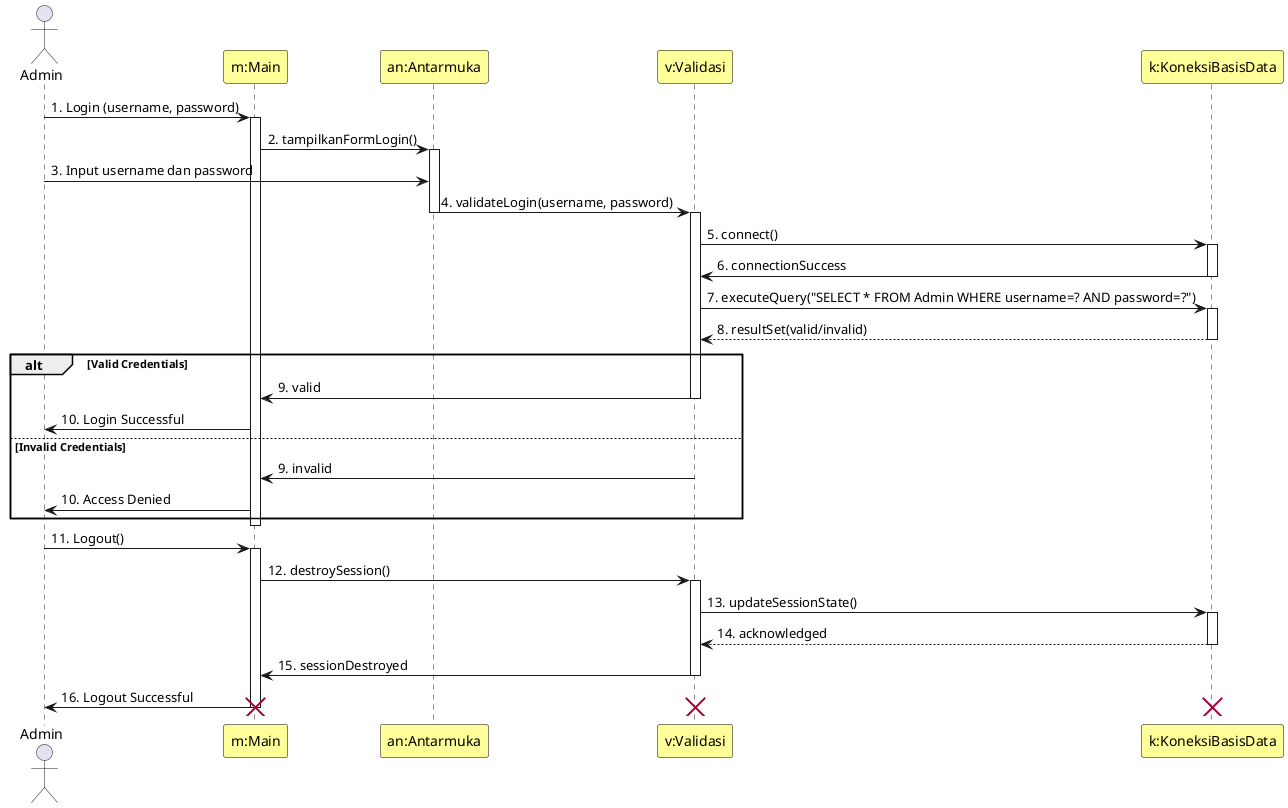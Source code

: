 @startuml sequence

' Set default object color to yellow
skinparam sequenceParticipantBackgroundColor #FFFF99
skinparam sequenceParticipantBorderColor Black

actor Admin

participant "m:Main" as main
participant "an:Antarmuka" as antarmuka
participant "v:Validasi" as validasi
participant "k:KoneksiBasisData" as db

' Login Process
Admin -> main : 1. Login (username, password)
activate main

main -> antarmuka : 2. tampilkanFormLogin()
activate antarmuka
Admin -> antarmuka : 3. Input username dan password
antarmuka -> validasi : 4. validateLogin(username, password)
deactivate antarmuka

activate validasi
validasi -> db : 5. connect()
activate db
db -> validasi : 6. connectionSuccess
deactivate db

validasi -> db : 7. executeQuery("SELECT * FROM Admin WHERE username=? AND password=?")
activate db
db --> validasi : 8. resultSet(valid/invalid)
deactivate db

alt Valid Credentials
    validasi -> main : 9. valid
    deactivate validasi
    main -> Admin : 10. Login Successful
else Invalid Credentials
    validasi -> main : 9. invalid
    deactivate validasi
    main -> Admin : 10. Access Denied
end
deactivate main

' Logout Process
Admin -> main : 11. Logout()
activate main
main -> validasi : 12. destroySession()
activate validasi
validasi -> db : 13. updateSessionState()
activate db
db --> validasi : 14. acknowledged
deactivate db
validasi -> main : 15. sessionDestroyed
deactivate validasi
main -> Admin : 16. Logout Successful
deactivate main

' Destroy objects
destroy db
destroy validasi
destroy main

@enduml
